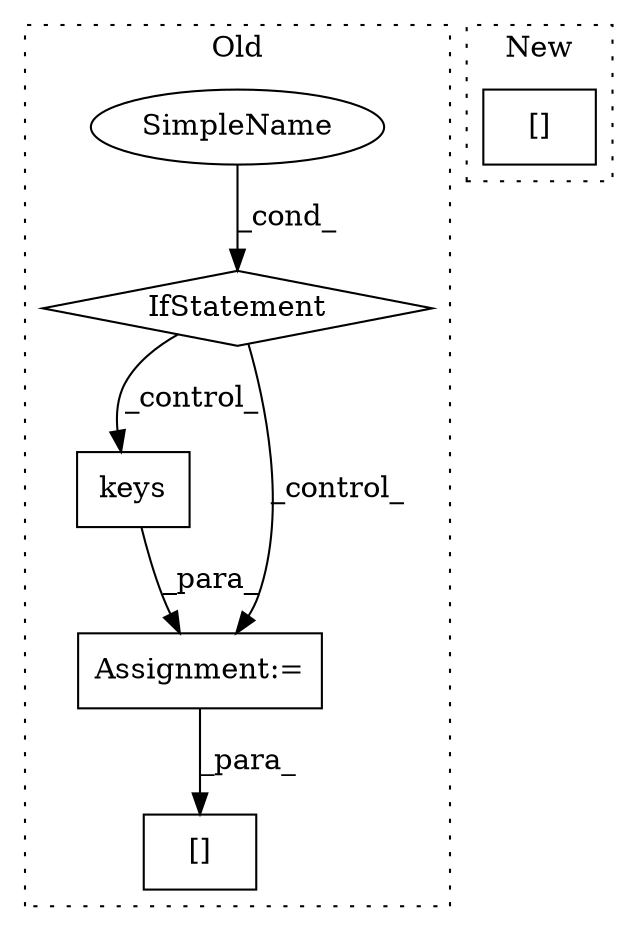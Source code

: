 digraph G {
subgraph cluster0 {
1 [label="keys" a="32" s="3239" l="6" shape="box"];
3 [label="Assignment:=" a="7" s="3157,3245" l="65,2" shape="box"];
4 [label="SimpleName" a="42" s="" l="" shape="ellipse"];
5 [label="IfStatement" a="25" s="3114,3143" l="4,2" shape="diamond"];
6 [label="[]" a="2" s="3329,3339" l="9,1" shape="box"];
label = "Old";
style="dotted";
}
subgraph cluster1 {
2 [label="[]" a="2" s="2813,2816" l="2,1" shape="box"];
label = "New";
style="dotted";
}
1 -> 3 [label="_para_"];
3 -> 6 [label="_para_"];
4 -> 5 [label="_cond_"];
5 -> 3 [label="_control_"];
5 -> 1 [label="_control_"];
}
